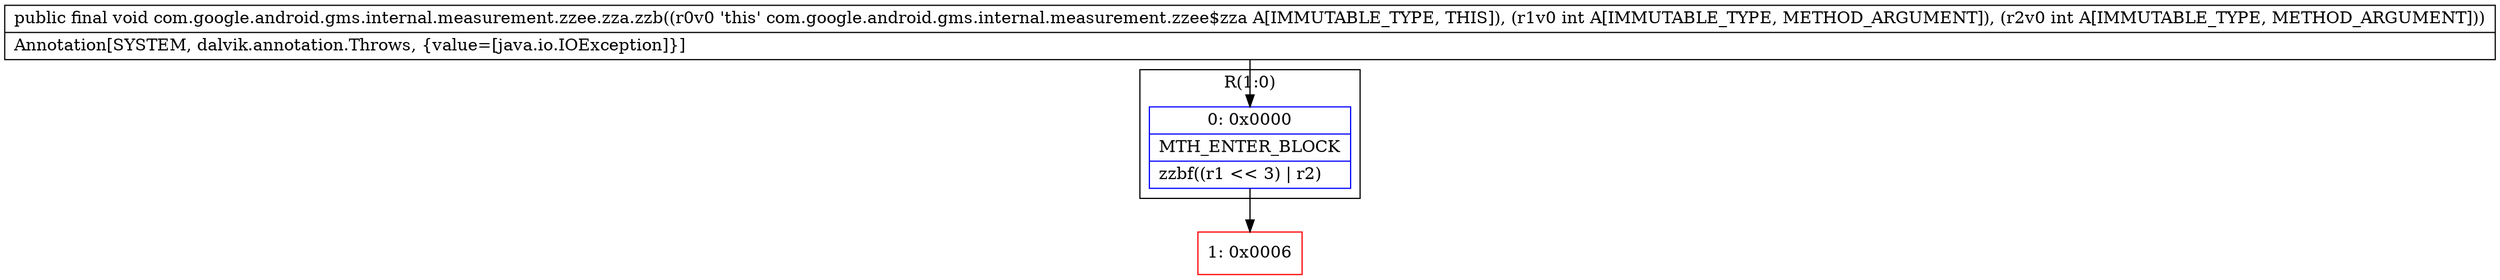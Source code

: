 digraph "CFG forcom.google.android.gms.internal.measurement.zzee.zza.zzb(II)V" {
subgraph cluster_Region_788340585 {
label = "R(1:0)";
node [shape=record,color=blue];
Node_0 [shape=record,label="{0\:\ 0x0000|MTH_ENTER_BLOCK\l|zzbf((r1 \<\< 3) \| r2)\l}"];
}
Node_1 [shape=record,color=red,label="{1\:\ 0x0006}"];
MethodNode[shape=record,label="{public final void com.google.android.gms.internal.measurement.zzee.zza.zzb((r0v0 'this' com.google.android.gms.internal.measurement.zzee$zza A[IMMUTABLE_TYPE, THIS]), (r1v0 int A[IMMUTABLE_TYPE, METHOD_ARGUMENT]), (r2v0 int A[IMMUTABLE_TYPE, METHOD_ARGUMENT]))  | Annotation[SYSTEM, dalvik.annotation.Throws, \{value=[java.io.IOException]\}]\l}"];
MethodNode -> Node_0;
Node_0 -> Node_1;
}

